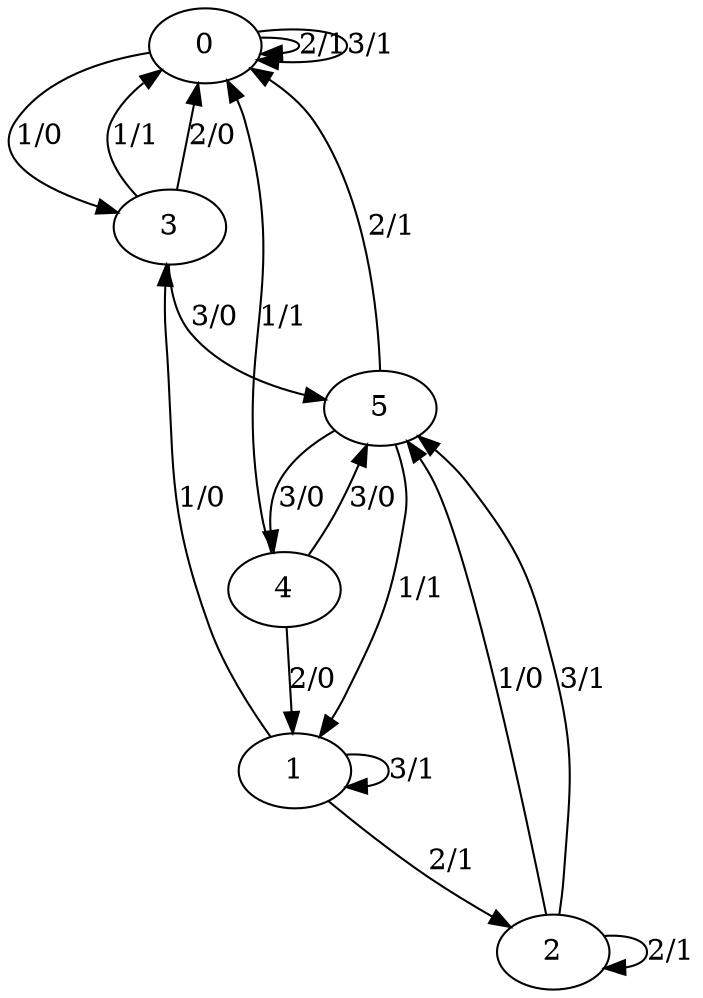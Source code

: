 digraph G {
0;
1;
2;
3;
4;
5;
0->3  [label="1/0", weight="1/0"];
0->0  [label="2/1", weight="2/1"];
0->0  [label="3/1", weight="3/1"];
1->3  [label="1/0", weight="1/0"];
1->2  [label="2/1", weight="2/1"];
1->1  [label="3/1", weight="3/1"];
2->5  [label="1/0", weight="1/0"];
2->2  [label="2/1", weight="2/1"];
2->5  [label="3/1", weight="3/1"];
3->0  [label="1/1", weight="1/1"];
3->0  [label="2/0", weight="2/0"];
3->5  [label="3/0", weight="3/0"];
4->0  [label="1/1", weight="1/1"];
4->1  [label="2/0", weight="2/0"];
4->5  [label="3/0", weight="3/0"];
5->1  [label="1/1", weight="1/1"];
5->0  [label="2/1", weight="2/1"];
5->4  [label="3/0", weight="3/0"];
}

